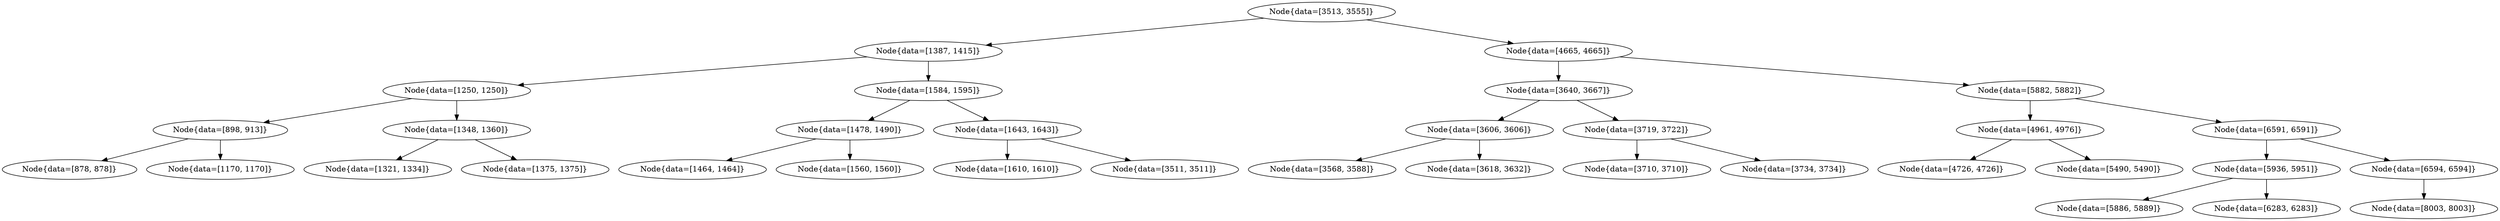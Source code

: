 digraph G{
165317527 [label="Node{data=[3513, 3555]}"]
165317527 -> 1448247282
1448247282 [label="Node{data=[1387, 1415]}"]
1448247282 -> 190474882
190474882 [label="Node{data=[1250, 1250]}"]
190474882 -> 564793029
564793029 [label="Node{data=[898, 913]}"]
564793029 -> 2096217940
2096217940 [label="Node{data=[878, 878]}"]
564793029 -> 957997783
957997783 [label="Node{data=[1170, 1170]}"]
190474882 -> 1640988940
1640988940 [label="Node{data=[1348, 1360]}"]
1640988940 -> 274888662
274888662 [label="Node{data=[1321, 1334]}"]
1640988940 -> 1628987793
1628987793 [label="Node{data=[1375, 1375]}"]
1448247282 -> 392247359
392247359 [label="Node{data=[1584, 1595]}"]
392247359 -> 180034622
180034622 [label="Node{data=[1478, 1490]}"]
180034622 -> 157550200
157550200 [label="Node{data=[1464, 1464]}"]
180034622 -> 735246892
735246892 [label="Node{data=[1560, 1560]}"]
392247359 -> 896307113
896307113 [label="Node{data=[1643, 1643]}"]
896307113 -> 1743007702
1743007702 [label="Node{data=[1610, 1610]}"]
896307113 -> 1318761108
1318761108 [label="Node{data=[3511, 3511]}"]
165317527 -> 1923425009
1923425009 [label="Node{data=[4665, 4665]}"]
1923425009 -> 593885899
593885899 [label="Node{data=[3640, 3667]}"]
593885899 -> 1706683374
1706683374 [label="Node{data=[3606, 3606]}"]
1706683374 -> 2116873183
2116873183 [label="Node{data=[3568, 3588]}"]
1706683374 -> 633732161
633732161 [label="Node{data=[3618, 3632]}"]
593885899 -> 704309648
704309648 [label="Node{data=[3719, 3722]}"]
704309648 -> 53903834
53903834 [label="Node{data=[3710, 3710]}"]
704309648 -> 442364016
442364016 [label="Node{data=[3734, 3734]}"]
1923425009 -> 275787918
275787918 [label="Node{data=[5882, 5882]}"]
275787918 -> 1857617273
1857617273 [label="Node{data=[4961, 4976]}"]
1857617273 -> 1505200421
1505200421 [label="Node{data=[4726, 4726]}"]
1857617273 -> 740047891
740047891 [label="Node{data=[5490, 5490]}"]
275787918 -> 1039768926
1039768926 [label="Node{data=[6591, 6591]}"]
1039768926 -> 344190125
344190125 [label="Node{data=[5936, 5951]}"]
344190125 -> 1897439673
1897439673 [label="Node{data=[5886, 5889]}"]
344190125 -> 1017767725
1017767725 [label="Node{data=[6283, 6283]}"]
1039768926 -> 1305185931
1305185931 [label="Node{data=[6594, 6594]}"]
1305185931 -> 1185346843
1185346843 [label="Node{data=[8003, 8003]}"]
}
